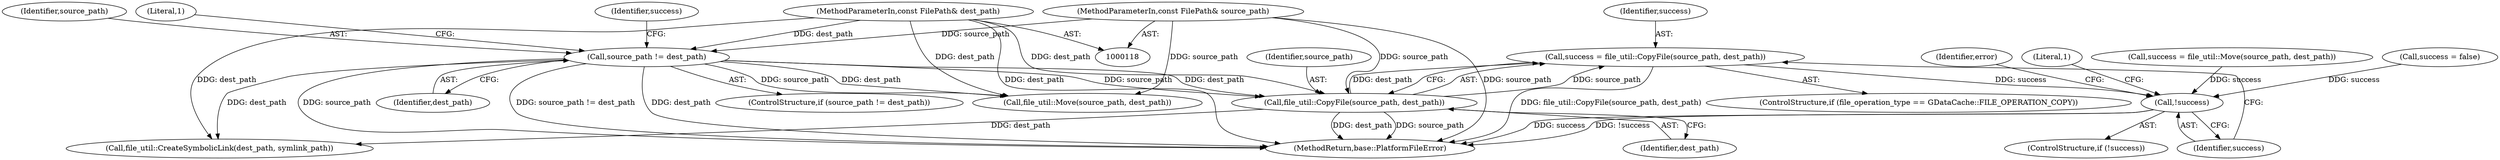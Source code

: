 digraph "0_Chrome_baef1ffd73db183ca50c854e1779ed7f6e5100a8_1@API" {
"1000148" [label="(Call,success = file_util::CopyFile(source_path, dest_path))"];
"1000150" [label="(Call,file_util::CopyFile(source_path, dest_path))"];
"1000126" [label="(Call,source_path != dest_path)"];
"1000119" [label="(MethodParameterIn,const FilePath& source_path)"];
"1000120" [label="(MethodParameterIn,const FilePath& dest_path)"];
"1000154" [label="(Call,!success)"];
"1000148" [label="(Call,success = file_util::CopyFile(source_path, dest_path))"];
"1000151" [label="(Identifier,source_path)"];
"1000279" [label="(MethodReturn,base::PlatformFileError)"];
"1000125" [label="(ControlStructure,if (source_path != dest_path))"];
"1000132" [label="(Identifier,success)"];
"1000120" [label="(MethodParameterIn,const FilePath& dest_path)"];
"1000127" [label="(Identifier,source_path)"];
"1000144" [label="(ControlStructure,if (file_operation_type == GDataCache::FILE_OPERATION_COPY))"];
"1000131" [label="(Call,success = false)"];
"1000159" [label="(Identifier,error)"];
"1000152" [label="(Identifier,dest_path)"];
"1000185" [label="(Literal,1)"];
"1000150" [label="(Call,file_util::CopyFile(source_path, dest_path))"];
"1000244" [label="(Call,file_util::CreateSymbolicLink(dest_path, symlink_path))"];
"1000140" [label="(Call,file_util::Move(source_path, dest_path))"];
"1000202" [label="(Literal,1)"];
"1000153" [label="(ControlStructure,if (!success))"];
"1000119" [label="(MethodParameterIn,const FilePath& source_path)"];
"1000155" [label="(Identifier,success)"];
"1000149" [label="(Identifier,success)"];
"1000126" [label="(Call,source_path != dest_path)"];
"1000138" [label="(Call,success = file_util::Move(source_path, dest_path))"];
"1000154" [label="(Call,!success)"];
"1000128" [label="(Identifier,dest_path)"];
"1000148" -> "1000144"  [label="AST: "];
"1000148" -> "1000150"  [label="CFG: "];
"1000149" -> "1000148"  [label="AST: "];
"1000150" -> "1000148"  [label="AST: "];
"1000155" -> "1000148"  [label="CFG: "];
"1000148" -> "1000279"  [label="DDG: file_util::CopyFile(source_path, dest_path)"];
"1000150" -> "1000148"  [label="DDG: source_path"];
"1000150" -> "1000148"  [label="DDG: dest_path"];
"1000148" -> "1000154"  [label="DDG: success"];
"1000150" -> "1000152"  [label="CFG: "];
"1000151" -> "1000150"  [label="AST: "];
"1000152" -> "1000150"  [label="AST: "];
"1000150" -> "1000279"  [label="DDG: source_path"];
"1000150" -> "1000279"  [label="DDG: dest_path"];
"1000126" -> "1000150"  [label="DDG: source_path"];
"1000126" -> "1000150"  [label="DDG: dest_path"];
"1000119" -> "1000150"  [label="DDG: source_path"];
"1000120" -> "1000150"  [label="DDG: dest_path"];
"1000150" -> "1000244"  [label="DDG: dest_path"];
"1000126" -> "1000125"  [label="AST: "];
"1000126" -> "1000128"  [label="CFG: "];
"1000127" -> "1000126"  [label="AST: "];
"1000128" -> "1000126"  [label="AST: "];
"1000132" -> "1000126"  [label="CFG: "];
"1000202" -> "1000126"  [label="CFG: "];
"1000126" -> "1000279"  [label="DDG: source_path"];
"1000126" -> "1000279"  [label="DDG: source_path != dest_path"];
"1000126" -> "1000279"  [label="DDG: dest_path"];
"1000119" -> "1000126"  [label="DDG: source_path"];
"1000120" -> "1000126"  [label="DDG: dest_path"];
"1000126" -> "1000140"  [label="DDG: source_path"];
"1000126" -> "1000140"  [label="DDG: dest_path"];
"1000126" -> "1000244"  [label="DDG: dest_path"];
"1000119" -> "1000118"  [label="AST: "];
"1000119" -> "1000279"  [label="DDG: source_path"];
"1000119" -> "1000140"  [label="DDG: source_path"];
"1000120" -> "1000118"  [label="AST: "];
"1000120" -> "1000279"  [label="DDG: dest_path"];
"1000120" -> "1000140"  [label="DDG: dest_path"];
"1000120" -> "1000244"  [label="DDG: dest_path"];
"1000154" -> "1000153"  [label="AST: "];
"1000154" -> "1000155"  [label="CFG: "];
"1000155" -> "1000154"  [label="AST: "];
"1000159" -> "1000154"  [label="CFG: "];
"1000185" -> "1000154"  [label="CFG: "];
"1000154" -> "1000279"  [label="DDG: success"];
"1000154" -> "1000279"  [label="DDG: !success"];
"1000131" -> "1000154"  [label="DDG: success"];
"1000138" -> "1000154"  [label="DDG: success"];
}
